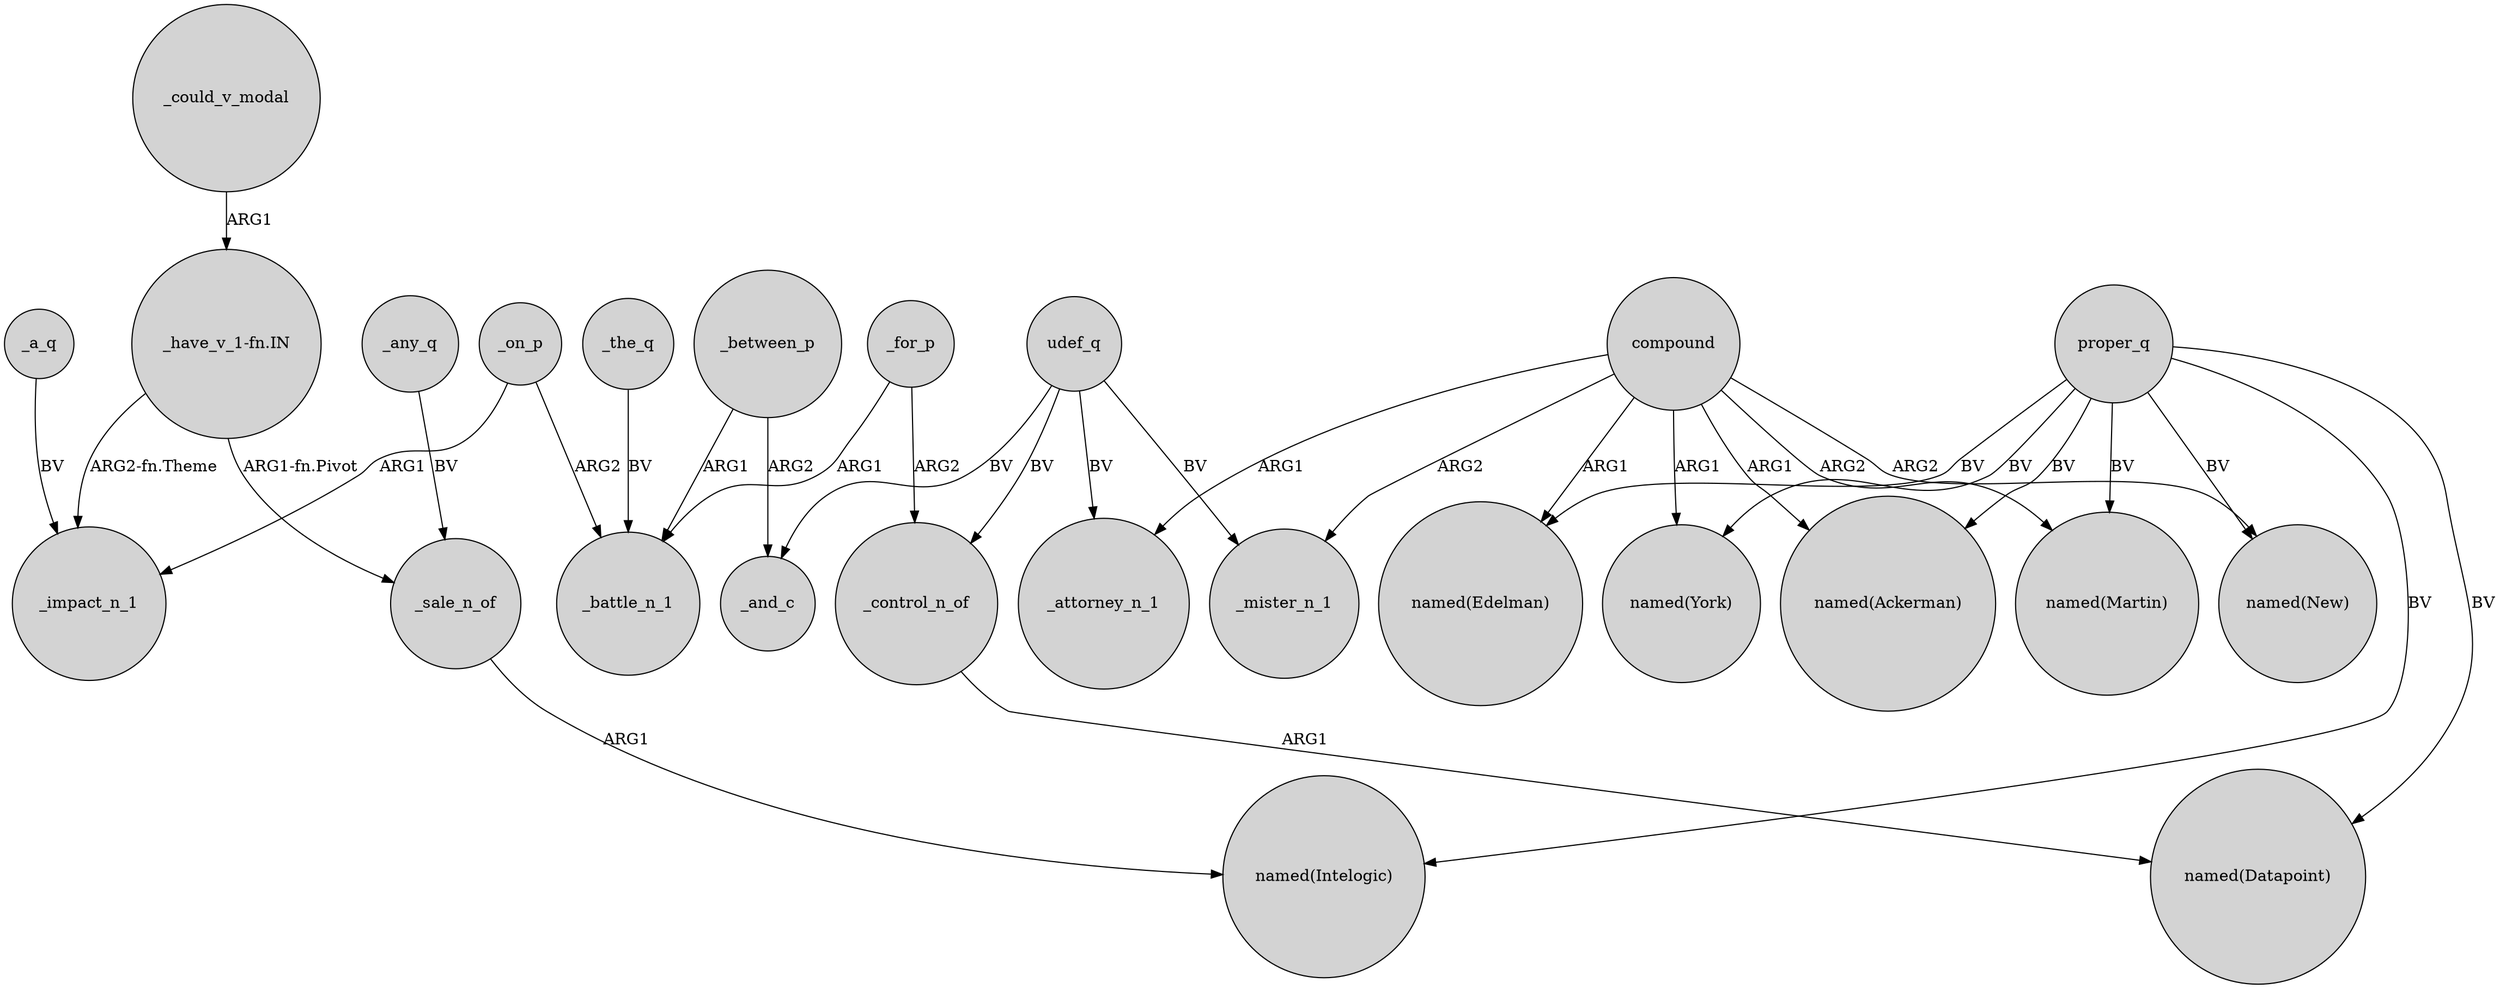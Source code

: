 digraph {
	node [shape=circle style=filled]
	compound -> "named(New)" [label=ARG2]
	_for_p -> _battle_n_1 [label=ARG1]
	proper_q -> "named(Intelogic)" [label=BV]
	proper_q -> "named(New)" [label=BV]
	compound -> "named(Ackerman)" [label=ARG1]
	udef_q -> _control_n_of [label=BV]
	compound -> _mister_n_1 [label=ARG2]
	udef_q -> _mister_n_1 [label=BV]
	"_have_v_1-fn.IN" -> _sale_n_of [label="ARG1-fn.Pivot"]
	_control_n_of -> "named(Datapoint)" [label=ARG1]
	compound -> "named(Martin)" [label=ARG2]
	proper_q -> "named(Ackerman)" [label=BV]
	_could_v_modal -> "_have_v_1-fn.IN" [label=ARG1]
	udef_q -> _attorney_n_1 [label=BV]
	compound -> "named(York)" [label=ARG1]
	_between_p -> _battle_n_1 [label=ARG1]
	_between_p -> _and_c [label=ARG2]
	proper_q -> "named(Datapoint)" [label=BV]
	_on_p -> _impact_n_1 [label=ARG1]
	proper_q -> "named(Martin)" [label=BV]
	compound -> _attorney_n_1 [label=ARG1]
	_any_q -> _sale_n_of [label=BV]
	_the_q -> _battle_n_1 [label=BV]
	_for_p -> _control_n_of [label=ARG2]
	compound -> "named(Edelman)" [label=ARG1]
	proper_q -> "named(York)" [label=BV]
	udef_q -> _and_c [label=BV]
	"_have_v_1-fn.IN" -> _impact_n_1 [label="ARG2-fn.Theme"]
	proper_q -> "named(Edelman)" [label=BV]
	_a_q -> _impact_n_1 [label=BV]
	_on_p -> _battle_n_1 [label=ARG2]
	_sale_n_of -> "named(Intelogic)" [label=ARG1]
}
